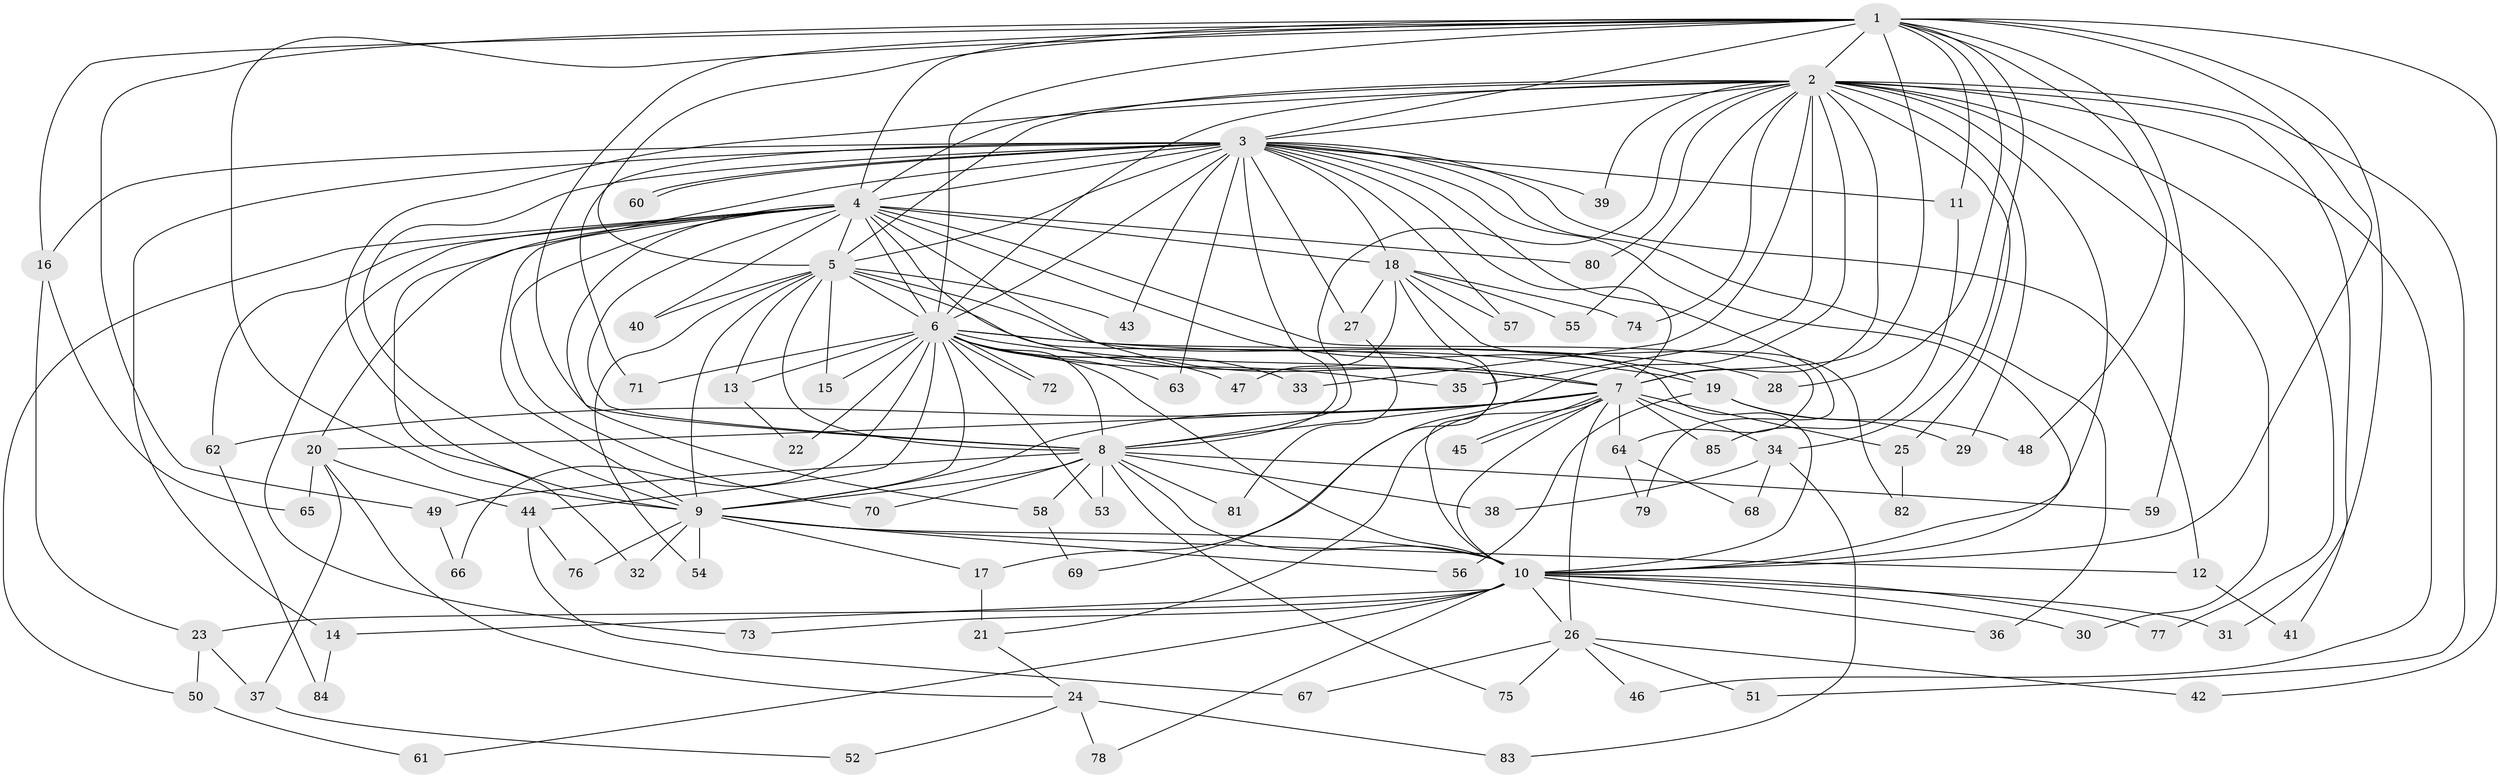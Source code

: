 // Generated by graph-tools (version 1.1) at 2025/25/03/09/25 03:25:49]
// undirected, 85 vertices, 195 edges
graph export_dot {
graph [start="1"]
  node [color=gray90,style=filled];
  1;
  2;
  3;
  4;
  5;
  6;
  7;
  8;
  9;
  10;
  11;
  12;
  13;
  14;
  15;
  16;
  17;
  18;
  19;
  20;
  21;
  22;
  23;
  24;
  25;
  26;
  27;
  28;
  29;
  30;
  31;
  32;
  33;
  34;
  35;
  36;
  37;
  38;
  39;
  40;
  41;
  42;
  43;
  44;
  45;
  46;
  47;
  48;
  49;
  50;
  51;
  52;
  53;
  54;
  55;
  56;
  57;
  58;
  59;
  60;
  61;
  62;
  63;
  64;
  65;
  66;
  67;
  68;
  69;
  70;
  71;
  72;
  73;
  74;
  75;
  76;
  77;
  78;
  79;
  80;
  81;
  82;
  83;
  84;
  85;
  1 -- 2;
  1 -- 3;
  1 -- 4;
  1 -- 5;
  1 -- 6;
  1 -- 7;
  1 -- 8;
  1 -- 9;
  1 -- 10;
  1 -- 11;
  1 -- 16;
  1 -- 28;
  1 -- 31;
  1 -- 34;
  1 -- 42;
  1 -- 48;
  1 -- 49;
  1 -- 59;
  2 -- 3;
  2 -- 4;
  2 -- 5;
  2 -- 6;
  2 -- 7;
  2 -- 8;
  2 -- 9;
  2 -- 10;
  2 -- 17;
  2 -- 25;
  2 -- 29;
  2 -- 30;
  2 -- 33;
  2 -- 35;
  2 -- 39;
  2 -- 41;
  2 -- 46;
  2 -- 51;
  2 -- 55;
  2 -- 74;
  2 -- 77;
  2 -- 80;
  3 -- 4;
  3 -- 5;
  3 -- 6;
  3 -- 7;
  3 -- 8;
  3 -- 9;
  3 -- 10;
  3 -- 11;
  3 -- 12;
  3 -- 14;
  3 -- 16;
  3 -- 18;
  3 -- 27;
  3 -- 32;
  3 -- 36;
  3 -- 39;
  3 -- 43;
  3 -- 57;
  3 -- 60;
  3 -- 60;
  3 -- 63;
  3 -- 71;
  3 -- 79;
  4 -- 5;
  4 -- 6;
  4 -- 7;
  4 -- 8;
  4 -- 9;
  4 -- 10;
  4 -- 18;
  4 -- 19;
  4 -- 20;
  4 -- 40;
  4 -- 50;
  4 -- 58;
  4 -- 62;
  4 -- 64;
  4 -- 70;
  4 -- 73;
  4 -- 80;
  5 -- 6;
  5 -- 7;
  5 -- 8;
  5 -- 9;
  5 -- 10;
  5 -- 13;
  5 -- 15;
  5 -- 40;
  5 -- 43;
  5 -- 54;
  6 -- 7;
  6 -- 8;
  6 -- 9;
  6 -- 10;
  6 -- 13;
  6 -- 15;
  6 -- 19;
  6 -- 22;
  6 -- 28;
  6 -- 33;
  6 -- 35;
  6 -- 44;
  6 -- 47;
  6 -- 53;
  6 -- 63;
  6 -- 66;
  6 -- 71;
  6 -- 72;
  6 -- 72;
  7 -- 8;
  7 -- 9;
  7 -- 10;
  7 -- 20;
  7 -- 21;
  7 -- 25;
  7 -- 26;
  7 -- 34;
  7 -- 45;
  7 -- 45;
  7 -- 62;
  7 -- 64;
  7 -- 85;
  8 -- 9;
  8 -- 10;
  8 -- 38;
  8 -- 49;
  8 -- 53;
  8 -- 58;
  8 -- 59;
  8 -- 70;
  8 -- 75;
  8 -- 81;
  9 -- 10;
  9 -- 12;
  9 -- 17;
  9 -- 32;
  9 -- 54;
  9 -- 56;
  9 -- 76;
  10 -- 14;
  10 -- 23;
  10 -- 26;
  10 -- 30;
  10 -- 31;
  10 -- 36;
  10 -- 61;
  10 -- 73;
  10 -- 77;
  10 -- 78;
  11 -- 85;
  12 -- 41;
  13 -- 22;
  14 -- 84;
  16 -- 23;
  16 -- 65;
  17 -- 21;
  18 -- 27;
  18 -- 47;
  18 -- 55;
  18 -- 57;
  18 -- 69;
  18 -- 74;
  18 -- 82;
  19 -- 29;
  19 -- 48;
  19 -- 56;
  20 -- 24;
  20 -- 37;
  20 -- 44;
  20 -- 65;
  21 -- 24;
  23 -- 37;
  23 -- 50;
  24 -- 52;
  24 -- 78;
  24 -- 83;
  25 -- 82;
  26 -- 42;
  26 -- 46;
  26 -- 51;
  26 -- 67;
  26 -- 75;
  27 -- 81;
  34 -- 38;
  34 -- 68;
  34 -- 83;
  37 -- 52;
  44 -- 67;
  44 -- 76;
  49 -- 66;
  50 -- 61;
  58 -- 69;
  62 -- 84;
  64 -- 68;
  64 -- 79;
}
